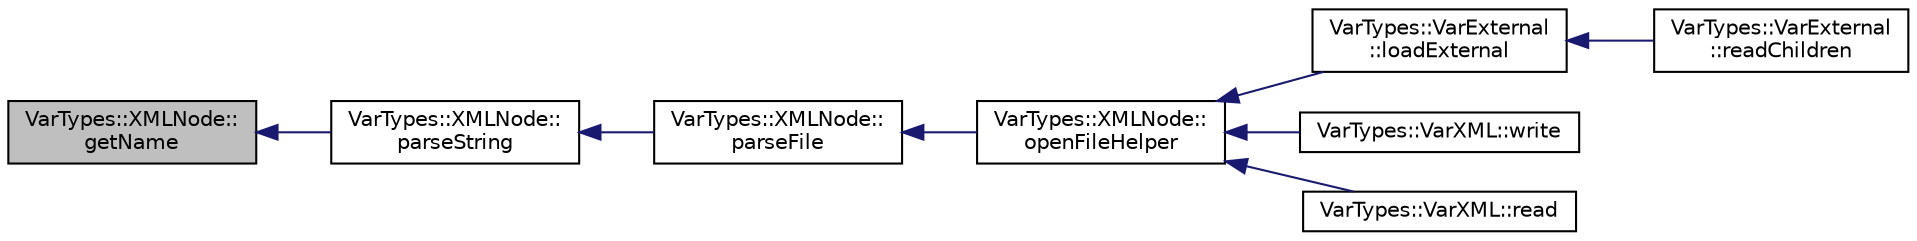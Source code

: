 digraph "VarTypes::XMLNode::getName"
{
 // INTERACTIVE_SVG=YES
  edge [fontname="Helvetica",fontsize="10",labelfontname="Helvetica",labelfontsize="10"];
  node [fontname="Helvetica",fontsize="10",shape=record];
  rankdir="LR";
  Node1 [label="VarTypes::XMLNode::\lgetName",height=0.2,width=0.4,color="black", fillcolor="grey75", style="filled", fontcolor="black"];
  Node1 -> Node2 [dir="back",color="midnightblue",fontsize="10",style="solid",fontname="Helvetica"];
  Node2 [label="VarTypes::XMLNode::\lparseString",height=0.2,width=0.4,color="black", fillcolor="white", style="filled",URL="$dd/df5/struct_var_types_1_1_x_m_l_node.html#a112ce71bcafb4e03a4a6d8f909f3a3de"];
  Node2 -> Node3 [dir="back",color="midnightblue",fontsize="10",style="solid",fontname="Helvetica"];
  Node3 [label="VarTypes::XMLNode::\lparseFile",height=0.2,width=0.4,color="black", fillcolor="white", style="filled",URL="$dd/df5/struct_var_types_1_1_x_m_l_node.html#a55f5fb016d367b3b883f30d8aaa98c3e"];
  Node3 -> Node4 [dir="back",color="midnightblue",fontsize="10",style="solid",fontname="Helvetica"];
  Node4 [label="VarTypes::XMLNode::\lopenFileHelper",height=0.2,width=0.4,color="black", fillcolor="white", style="filled",URL="$dd/df5/struct_var_types_1_1_x_m_l_node.html#a094bff6322584b5cbec7c0cffab2204e"];
  Node4 -> Node5 [dir="back",color="midnightblue",fontsize="10",style="solid",fontname="Helvetica"];
  Node5 [label="VarTypes::VarExternal\l::loadExternal",height=0.2,width=0.4,color="black", fillcolor="white", style="filled",URL="$d3/de2/class_var_types_1_1_var_external.html#a8cdbf72cd88b965326168362d9d2dc5e"];
  Node5 -> Node6 [dir="back",color="midnightblue",fontsize="10",style="solid",fontname="Helvetica"];
  Node6 [label="VarTypes::VarExternal\l::readChildren",height=0.2,width=0.4,color="black", fillcolor="white", style="filled",URL="$d3/de2/class_var_types_1_1_var_external.html#a17094bd8f47407726cbe388e091e9bef"];
  Node4 -> Node7 [dir="back",color="midnightblue",fontsize="10",style="solid",fontname="Helvetica"];
  Node7 [label="VarTypes::VarXML::write",height=0.2,width=0.4,color="black", fillcolor="white", style="filled",URL="$df/dd1/class_var_types_1_1_var_x_m_l.html#af0414326f9aa704922bc9447d7bd73ee",tooltip="write a vector of VarType nodes (and all of their children) to an xml file "];
  Node4 -> Node8 [dir="back",color="midnightblue",fontsize="10",style="solid",fontname="Helvetica"];
  Node8 [label="VarTypes::VarXML::read",height=0.2,width=0.4,color="black", fillcolor="white", style="filled",URL="$df/dd1/class_var_types_1_1_var_x_m_l.html#ae7fd42e8b53c47ef87c368af79afdb72"];
}
